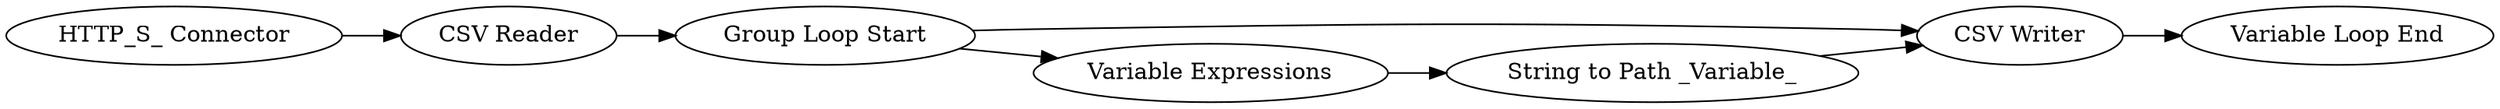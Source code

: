 digraph {
	6 -> 25
	29 -> 27
	24 -> 6
	25 -> 27
	25 -> 28
	27 -> 30
	28 -> 29
	24 [label="HTTP_S_ Connector"]
	27 [label="CSV Writer"]
	29 [label="String to Path _Variable_"]
	28 [label="Variable Expressions"]
	6 [label="CSV Reader"]
	25 [label="Group Loop Start"]
	30 [label="Variable Loop End"]
	rankdir=LR
}
